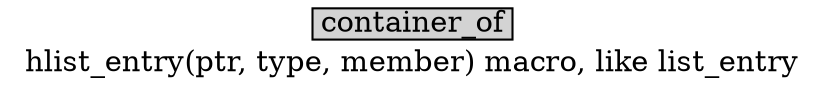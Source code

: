 digraph list_entry{
        label="hlist_entry(ptr, type, member) macro, like list_entry"; 

        size="10,18";
        ratio=filled;
        
		node[style=filled, shape = box, margin="0.05,0.005",height="0.1",width="0.1"];
		
		container_of;
		
}
